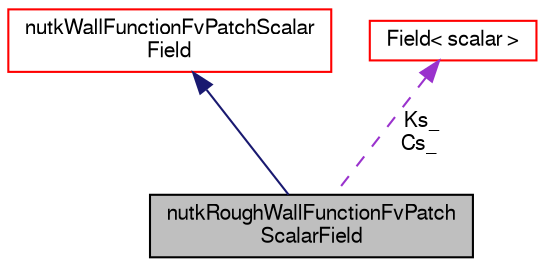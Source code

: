 digraph "nutkRoughWallFunctionFvPatchScalarField"
{
  bgcolor="transparent";
  edge [fontname="FreeSans",fontsize="10",labelfontname="FreeSans",labelfontsize="10"];
  node [fontname="FreeSans",fontsize="10",shape=record];
  Node4 [label="nutkRoughWallFunctionFvPatch\lScalarField",height=0.2,width=0.4,color="black", fillcolor="grey75", style="filled", fontcolor="black"];
  Node5 -> Node4 [dir="back",color="midnightblue",fontsize="10",style="solid",fontname="FreeSans"];
  Node5 [label="nutkWallFunctionFvPatchScalar\lField",height=0.2,width=0.4,color="red",URL="$a30982.html",tooltip="This boundary condition provides a turbulent kinematic viscosity condition when using wall functions..."];
  Node8 -> Node4 [dir="back",color="darkorchid3",fontsize="10",style="dashed",label=" Ks_\nCs_" ,fontname="FreeSans"];
  Node8 [label="Field\< scalar \>",height=0.2,width=0.4,color="red",URL="$a26466.html"];
}
